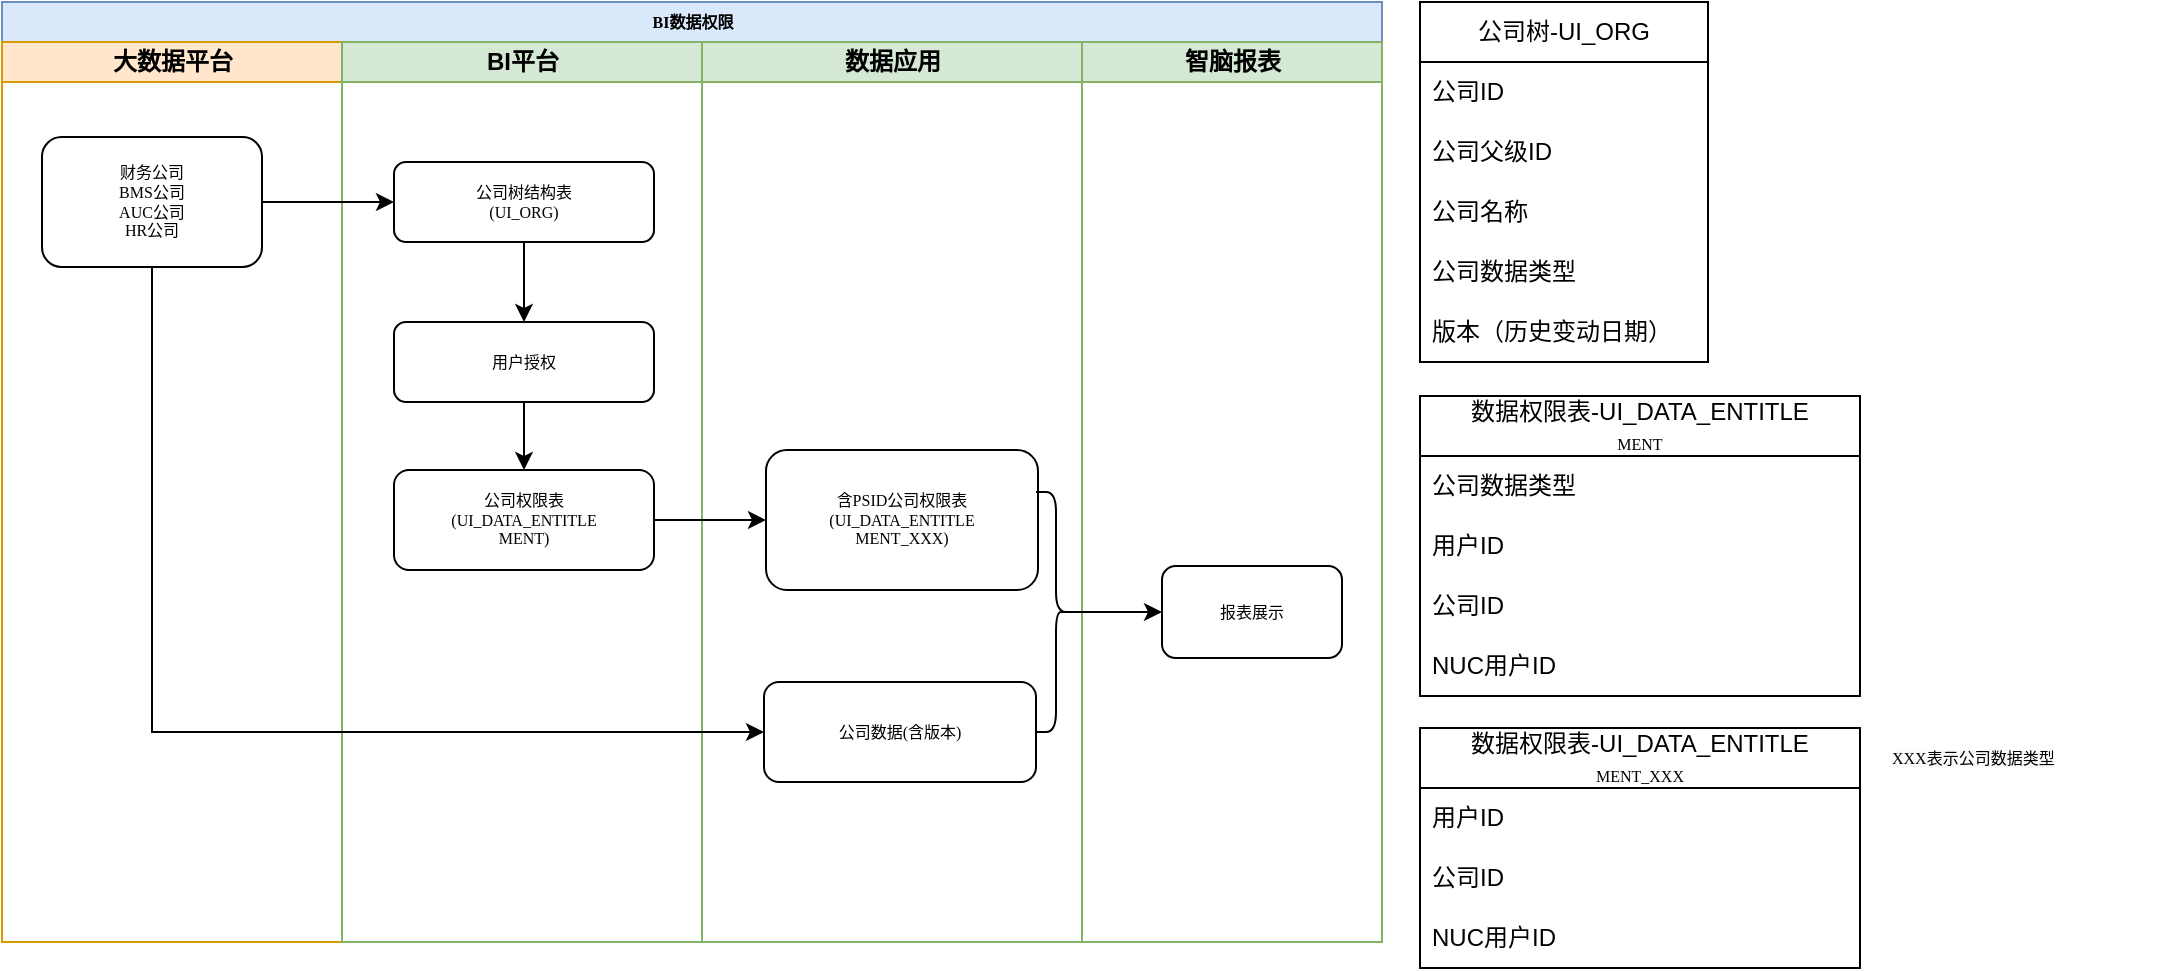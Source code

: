<mxfile version="20.8.15" type="github">
  <diagram name="Page-1" id="74e2e168-ea6b-b213-b513-2b3c1d86103e">
    <mxGraphModel dx="1436" dy="758" grid="1" gridSize="10" guides="1" tooltips="1" connect="1" arrows="1" fold="1" page="1" pageScale="1" pageWidth="1100" pageHeight="850" background="none" math="0" shadow="0">
      <root>
        <mxCell id="0" />
        <mxCell id="1" parent="0" />
        <mxCell id="77e6c97f196da883-1" value="BI数据权限" style="swimlane;html=1;childLayout=stackLayout;startSize=20;rounded=0;shadow=0;labelBackgroundColor=none;strokeWidth=1;fontFamily=Verdana;fontSize=8;align=center;fillColor=#dae8fc;strokeColor=#6c8ebf;" parent="1" vertex="1">
          <mxGeometry x="70" y="87" width="690" height="470" as="geometry" />
        </mxCell>
        <mxCell id="77e6c97f196da883-3" value="大数据平台" style="swimlane;html=1;startSize=20;fillColor=#ffe6cc;strokeColor=#d79b00;" parent="77e6c97f196da883-1" vertex="1">
          <mxGeometry y="20" width="170" height="450" as="geometry" />
        </mxCell>
        <mxCell id="vr878de87EXBtDR58rlz-1" value="财务公司&lt;br&gt;BMS公司&lt;br&gt;AUC公司&lt;br&gt;HR公司" style="rounded=1;whiteSpace=wrap;html=1;shadow=0;labelBackgroundColor=none;strokeWidth=1;fontFamily=Verdana;fontSize=8;align=center;" vertex="1" parent="77e6c97f196da883-3">
          <mxGeometry x="20" y="47.5" width="110" height="65" as="geometry" />
        </mxCell>
        <mxCell id="77e6c97f196da883-4" value="BI平台" style="swimlane;html=1;startSize=20;fillColor=#d5e8d4;strokeColor=#82b366;" parent="77e6c97f196da883-1" vertex="1">
          <mxGeometry x="170" y="20" width="180" height="450" as="geometry" />
        </mxCell>
        <mxCell id="vr878de87EXBtDR58rlz-6" style="edgeStyle=orthogonalEdgeStyle;rounded=0;orthogonalLoop=1;jettySize=auto;html=1;exitX=0.5;exitY=1;exitDx=0;exitDy=0;" edge="1" parent="77e6c97f196da883-4" source="77e6c97f196da883-12" target="vr878de87EXBtDR58rlz-2">
          <mxGeometry relative="1" as="geometry" />
        </mxCell>
        <mxCell id="77e6c97f196da883-12" value="公司树结构表&lt;br&gt;(UI_ORG)" style="rounded=1;whiteSpace=wrap;html=1;shadow=0;labelBackgroundColor=none;strokeWidth=1;fontFamily=Verdana;fontSize=8;align=center;" parent="77e6c97f196da883-4" vertex="1">
          <mxGeometry x="26" y="60" width="130" height="40" as="geometry" />
        </mxCell>
        <mxCell id="vr878de87EXBtDR58rlz-2" value="用户授权" style="rounded=1;whiteSpace=wrap;html=1;shadow=0;labelBackgroundColor=none;strokeWidth=1;fontFamily=Verdana;fontSize=8;align=center;" vertex="1" parent="77e6c97f196da883-4">
          <mxGeometry x="26" y="140" width="130" height="40" as="geometry" />
        </mxCell>
        <mxCell id="77e6c97f196da883-5" value="数据应用" style="swimlane;html=1;startSize=20;movable=1;resizable=1;rotatable=1;deletable=1;editable=1;connectable=1;fillColor=#d5e8d4;strokeColor=#82b366;" parent="77e6c97f196da883-1" vertex="1">
          <mxGeometry x="350" y="20" width="190" height="450" as="geometry" />
        </mxCell>
        <mxCell id="vr878de87EXBtDR58rlz-5" value="含PSID公司权限表&lt;br&gt;(UI_DATA_ENTITLE&lt;br&gt;MENT_XXX)" style="rounded=1;whiteSpace=wrap;html=1;shadow=0;labelBackgroundColor=none;strokeWidth=1;fontFamily=Verdana;fontSize=8;align=center;" vertex="1" parent="77e6c97f196da883-5">
          <mxGeometry x="32" y="204" width="136" height="70" as="geometry" />
        </mxCell>
        <mxCell id="vr878de87EXBtDR58rlz-39" value="公司数据(含版本)" style="rounded=1;whiteSpace=wrap;html=1;shadow=0;labelBackgroundColor=none;strokeWidth=1;fontFamily=Verdana;fontSize=8;align=center;" vertex="1" parent="77e6c97f196da883-5">
          <mxGeometry x="31" y="320" width="136" height="50" as="geometry" />
        </mxCell>
        <mxCell id="vr878de87EXBtDR58rlz-49" value="" style="shape=curlyBracket;whiteSpace=wrap;html=1;rounded=1;flipH=1;labelPosition=right;verticalLabelPosition=middle;align=left;verticalAlign=middle;" vertex="1" parent="77e6c97f196da883-5">
          <mxGeometry x="167" y="225" width="20" height="120" as="geometry" />
        </mxCell>
        <mxCell id="vr878de87EXBtDR58rlz-10" style="edgeStyle=orthogonalEdgeStyle;rounded=0;orthogonalLoop=1;jettySize=auto;html=1;exitX=1;exitY=0.5;exitDx=0;exitDy=0;" edge="1" parent="77e6c97f196da883-1" source="vr878de87EXBtDR58rlz-1" target="77e6c97f196da883-12">
          <mxGeometry relative="1" as="geometry" />
        </mxCell>
        <mxCell id="vr878de87EXBtDR58rlz-40" style="edgeStyle=orthogonalEdgeStyle;rounded=0;orthogonalLoop=1;jettySize=auto;html=1;exitX=0.5;exitY=1;exitDx=0;exitDy=0;entryX=0;entryY=0.5;entryDx=0;entryDy=0;" edge="1" parent="77e6c97f196da883-1" source="vr878de87EXBtDR58rlz-1" target="vr878de87EXBtDR58rlz-39">
          <mxGeometry relative="1" as="geometry" />
        </mxCell>
        <mxCell id="vr878de87EXBtDR58rlz-8" style="edgeStyle=orthogonalEdgeStyle;rounded=0;orthogonalLoop=1;jettySize=auto;html=1;exitX=1;exitY=0.5;exitDx=0;exitDy=0;" edge="1" parent="1" source="vr878de87EXBtDR58rlz-3" target="vr878de87EXBtDR58rlz-5">
          <mxGeometry relative="1" as="geometry" />
        </mxCell>
        <mxCell id="vr878de87EXBtDR58rlz-3" value="公司权限表&lt;br&gt;(UI_DATA_ENTITLE&lt;br&gt;MENT)" style="rounded=1;whiteSpace=wrap;html=1;shadow=0;labelBackgroundColor=none;strokeWidth=1;fontFamily=Verdana;fontSize=8;align=center;" vertex="1" parent="1">
          <mxGeometry x="266" y="321" width="130" height="50" as="geometry" />
        </mxCell>
        <mxCell id="vr878de87EXBtDR58rlz-7" style="edgeStyle=orthogonalEdgeStyle;rounded=0;orthogonalLoop=1;jettySize=auto;html=1;exitX=0.5;exitY=1;exitDx=0;exitDy=0;entryX=0.5;entryY=0;entryDx=0;entryDy=0;" edge="1" parent="1" source="vr878de87EXBtDR58rlz-2" target="vr878de87EXBtDR58rlz-3">
          <mxGeometry relative="1" as="geometry" />
        </mxCell>
        <mxCell id="vr878de87EXBtDR58rlz-11" value="数据权限表-UI_DATA_ENTITLE&lt;br style=&quot;border-color: var(--border-color); font-family: Verdana; font-size: 8px;&quot;&gt;&lt;span style=&quot;font-family: Verdana; font-size: 8px;&quot;&gt;MENT&lt;/span&gt;" style="swimlane;fontStyle=0;childLayout=stackLayout;horizontal=1;startSize=30;horizontalStack=0;resizeParent=1;resizeParentMax=0;resizeLast=0;collapsible=1;marginBottom=0;whiteSpace=wrap;html=1;" vertex="1" parent="1">
          <mxGeometry x="779" y="284" width="220" height="150" as="geometry">
            <mxRectangle x="923" y="40" width="210" height="40" as="alternateBounds" />
          </mxGeometry>
        </mxCell>
        <mxCell id="vr878de87EXBtDR58rlz-12" value="公司数据类型" style="text;strokeColor=none;fillColor=none;align=left;verticalAlign=middle;spacingLeft=4;spacingRight=4;overflow=hidden;points=[[0,0.5],[1,0.5]];portConstraint=eastwest;rotatable=0;whiteSpace=wrap;html=1;" vertex="1" parent="vr878de87EXBtDR58rlz-11">
          <mxGeometry y="30" width="220" height="30" as="geometry" />
        </mxCell>
        <mxCell id="vr878de87EXBtDR58rlz-13" value="用户ID" style="text;strokeColor=none;fillColor=none;align=left;verticalAlign=middle;spacingLeft=4;spacingRight=4;overflow=hidden;points=[[0,0.5],[1,0.5]];portConstraint=eastwest;rotatable=0;whiteSpace=wrap;html=1;" vertex="1" parent="vr878de87EXBtDR58rlz-11">
          <mxGeometry y="60" width="220" height="30" as="geometry" />
        </mxCell>
        <mxCell id="vr878de87EXBtDR58rlz-16" value="公司ID" style="text;strokeColor=none;fillColor=none;align=left;verticalAlign=middle;spacingLeft=4;spacingRight=4;overflow=hidden;points=[[0,0.5],[1,0.5]];portConstraint=eastwest;rotatable=0;whiteSpace=wrap;html=1;" vertex="1" parent="vr878de87EXBtDR58rlz-11">
          <mxGeometry y="90" width="220" height="30" as="geometry" />
        </mxCell>
        <mxCell id="vr878de87EXBtDR58rlz-14" value="NUC用户ID" style="text;strokeColor=none;fillColor=none;align=left;verticalAlign=middle;spacingLeft=4;spacingRight=4;overflow=hidden;points=[[0,0.5],[1,0.5]];portConstraint=eastwest;rotatable=0;whiteSpace=wrap;html=1;" vertex="1" parent="vr878de87EXBtDR58rlz-11">
          <mxGeometry y="120" width="220" height="30" as="geometry" />
        </mxCell>
        <mxCell id="vr878de87EXBtDR58rlz-18" value="公司树-UI_ORG" style="swimlane;fontStyle=0;childLayout=stackLayout;horizontal=1;startSize=30;horizontalStack=0;resizeParent=1;resizeParentMax=0;resizeLast=0;collapsible=1;marginBottom=0;whiteSpace=wrap;html=1;" vertex="1" parent="1">
          <mxGeometry x="779" y="87" width="144" height="180" as="geometry">
            <mxRectangle x="779" y="40" width="130" height="30" as="alternateBounds" />
          </mxGeometry>
        </mxCell>
        <mxCell id="vr878de87EXBtDR58rlz-19" value="公司ID" style="text;strokeColor=none;fillColor=none;align=left;verticalAlign=middle;spacingLeft=4;spacingRight=4;overflow=hidden;points=[[0,0.5],[1,0.5]];portConstraint=eastwest;rotatable=0;whiteSpace=wrap;html=1;" vertex="1" parent="vr878de87EXBtDR58rlz-18">
          <mxGeometry y="30" width="144" height="30" as="geometry" />
        </mxCell>
        <mxCell id="vr878de87EXBtDR58rlz-20" value="公司父级ID" style="text;strokeColor=none;fillColor=none;align=left;verticalAlign=middle;spacingLeft=4;spacingRight=4;overflow=hidden;points=[[0,0.5],[1,0.5]];portConstraint=eastwest;rotatable=0;whiteSpace=wrap;html=1;" vertex="1" parent="vr878de87EXBtDR58rlz-18">
          <mxGeometry y="60" width="144" height="30" as="geometry" />
        </mxCell>
        <mxCell id="vr878de87EXBtDR58rlz-21" value="公司名称" style="text;strokeColor=none;fillColor=none;align=left;verticalAlign=middle;spacingLeft=4;spacingRight=4;overflow=hidden;points=[[0,0.5],[1,0.5]];portConstraint=eastwest;rotatable=0;whiteSpace=wrap;html=1;" vertex="1" parent="vr878de87EXBtDR58rlz-18">
          <mxGeometry y="90" width="144" height="30" as="geometry" />
        </mxCell>
        <mxCell id="vr878de87EXBtDR58rlz-22" value="公司数据类型" style="text;strokeColor=none;fillColor=none;align=left;verticalAlign=middle;spacingLeft=4;spacingRight=4;overflow=hidden;points=[[0,0.5],[1,0.5]];portConstraint=eastwest;rotatable=0;whiteSpace=wrap;html=1;" vertex="1" parent="vr878de87EXBtDR58rlz-18">
          <mxGeometry y="120" width="144" height="30" as="geometry" />
        </mxCell>
        <mxCell id="vr878de87EXBtDR58rlz-52" value="版本（历史变动日期）" style="text;strokeColor=none;fillColor=none;align=left;verticalAlign=middle;spacingLeft=4;spacingRight=4;overflow=hidden;points=[[0,0.5],[1,0.5]];portConstraint=eastwest;rotatable=0;whiteSpace=wrap;html=1;" vertex="1" parent="vr878de87EXBtDR58rlz-18">
          <mxGeometry y="150" width="144" height="30" as="geometry" />
        </mxCell>
        <mxCell id="vr878de87EXBtDR58rlz-33" value="数据权限表-UI_DATA_ENTITLE&lt;br style=&quot;border-color: var(--border-color); font-family: Verdana; font-size: 8px;&quot;&gt;&lt;span style=&quot;font-family: Verdana; font-size: 8px;&quot;&gt;MENT_XXX&lt;/span&gt;" style="swimlane;fontStyle=0;childLayout=stackLayout;horizontal=1;startSize=30;horizontalStack=0;resizeParent=1;resizeParentMax=0;resizeLast=0;collapsible=1;marginBottom=0;whiteSpace=wrap;html=1;" vertex="1" parent="1">
          <mxGeometry x="779" y="450" width="220" height="120" as="geometry" />
        </mxCell>
        <mxCell id="vr878de87EXBtDR58rlz-35" value="用户ID" style="text;strokeColor=none;fillColor=none;align=left;verticalAlign=middle;spacingLeft=4;spacingRight=4;overflow=hidden;points=[[0,0.5],[1,0.5]];portConstraint=eastwest;rotatable=0;whiteSpace=wrap;html=1;" vertex="1" parent="vr878de87EXBtDR58rlz-33">
          <mxGeometry y="30" width="220" height="30" as="geometry" />
        </mxCell>
        <mxCell id="vr878de87EXBtDR58rlz-36" value="公司ID" style="text;strokeColor=none;fillColor=none;align=left;verticalAlign=middle;spacingLeft=4;spacingRight=4;overflow=hidden;points=[[0,0.5],[1,0.5]];portConstraint=eastwest;rotatable=0;whiteSpace=wrap;html=1;" vertex="1" parent="vr878de87EXBtDR58rlz-33">
          <mxGeometry y="60" width="220" height="30" as="geometry" />
        </mxCell>
        <mxCell id="vr878de87EXBtDR58rlz-37" value="NUC用户ID" style="text;strokeColor=none;fillColor=none;align=left;verticalAlign=middle;spacingLeft=4;spacingRight=4;overflow=hidden;points=[[0,0.5],[1,0.5]];portConstraint=eastwest;rotatable=0;whiteSpace=wrap;html=1;" vertex="1" parent="vr878de87EXBtDR58rlz-33">
          <mxGeometry y="90" width="220" height="30" as="geometry" />
        </mxCell>
        <mxCell id="vr878de87EXBtDR58rlz-38" value="&lt;span style=&quot;color: rgb(0, 0, 0); font-family: Verdana; font-size: 8px; font-style: normal; font-variant-ligatures: normal; font-variant-caps: normal; font-weight: 400; letter-spacing: normal; orphans: 2; text-align: center; text-indent: 0px; text-transform: none; widows: 2; word-spacing: 0px; -webkit-text-stroke-width: 0px; background-color: rgb(251, 251, 251); text-decoration-thickness: initial; text-decoration-style: initial; text-decoration-color: initial; float: none; display: inline !important;&quot;&gt;XXX表示公司数据类型&lt;/span&gt;" style="text;whiteSpace=wrap;html=1;" vertex="1" parent="1">
          <mxGeometry x="1013" y="450" width="140" height="25" as="geometry" />
        </mxCell>
        <mxCell id="vr878de87EXBtDR58rlz-41" value="智脑报表" style="swimlane;html=1;startSize=20;movable=1;resizable=1;rotatable=1;deletable=1;editable=1;connectable=1;fillColor=#d5e8d4;strokeColor=#82b366;" vertex="1" parent="1">
          <mxGeometry x="610" y="107" width="150" height="450" as="geometry" />
        </mxCell>
        <mxCell id="vr878de87EXBtDR58rlz-43" value="报表展示" style="rounded=1;whiteSpace=wrap;html=1;shadow=0;labelBackgroundColor=none;strokeWidth=1;fontFamily=Verdana;fontSize=8;align=center;" vertex="1" parent="vr878de87EXBtDR58rlz-41">
          <mxGeometry x="40" y="262" width="90" height="46" as="geometry" />
        </mxCell>
        <mxCell id="vr878de87EXBtDR58rlz-50" style="edgeStyle=orthogonalEdgeStyle;rounded=0;orthogonalLoop=1;jettySize=auto;html=1;exitX=0.1;exitY=0.5;exitDx=0;exitDy=0;exitPerimeter=0;entryX=0;entryY=0.5;entryDx=0;entryDy=0;" edge="1" parent="1" source="vr878de87EXBtDR58rlz-49" target="vr878de87EXBtDR58rlz-43">
          <mxGeometry relative="1" as="geometry" />
        </mxCell>
      </root>
    </mxGraphModel>
  </diagram>
</mxfile>
